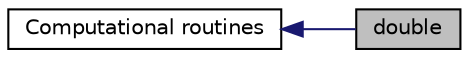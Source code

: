 digraph "double"
{
  edge [fontname="Helvetica",fontsize="10",labelfontname="Helvetica",labelfontsize="10"];
  node [fontname="Helvetica",fontsize="10",shape=record];
  rankdir=LR;
  Node0 [label="double",height=0.2,width=0.4,color="black", fillcolor="grey75", style="filled" fontcolor="black"];
  Node1 [label="Computational routines",height=0.2,width=0.4,color="black", fillcolor="white", style="filled",URL="$group__computational_g_b.html"];
  Node1->Node0 [shape=plaintext, color="midnightblue", dir="back", style="solid"];
}

